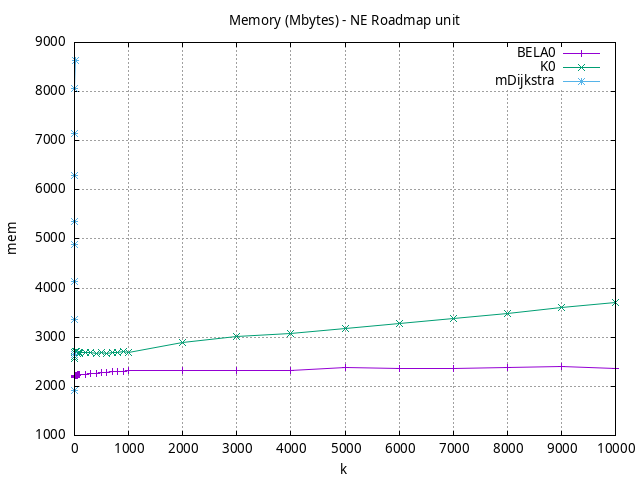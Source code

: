 #!/usr/bin/gnuplot
# -*- coding: utf-8 -*-
#
# results/roadmap/unit/NE/USA-road-d.NE.brute-force.mem.gnuplot
#
# Started on 01/09/2024 14:29:25
# Author: Carlos Linares López
set grid
set xlabel "k"
set ylabel "mem"

set title "Memory (Mbytes) - NE Roadmap unit"

set terminal png enhanced font "Ariel,10"
set output 'USA-road-d.NE.brute-force.mem.png'

plot "-" title "BELA0"      with linesp, "-" title "K0"      with linesp, "-" title "mDijkstra"      with linesp

	1 2176.1
	2 2210.82
	3 2211.91
	4 2213.82
	5 2214.91
	6 2215.91
	7 2217.82
	8 2218.91
	9 2220.82
	10 2221.91
	20 2223.82
	30 2225.82
	40 2227.82
	50 2229.82
	60 2231.82
	70 2233.82
	80 2235.82
	90 2237.82
	100 2239.82
	200 2248.19
	300 2257.19
	400 2266.19
	500 2275.19
	600 2284.19
	700 2293.19
	800 2302.19
	900 2310.28
	1000 2320.1
	2000 2326.3
	3000 2331.7
	4000 2329.61
	5000 2389.4
	6000 2371.21
	7000 2361.69
	8000 2376.92
	9000 2395.99
	10000 2372.42
end
	1 2573.8
	2 2607.82
	3 2608.91
	4 2610.82
	5 2641.61
	6 2657.0
	7 2657.0
	8 2657.0
	9 2694.4
	10 2701.0
	20 2701.0
	30 2701.0
	40 2701.0
	50 2675.69
	60 2672.54
	70 2690.58
	80 2692.78
	90 2677.38
	100 2697.93
	200 2685.65
	300 2689.44
	400 2673.25
	500 2686.93
	600 2678.81
	700 2686.18
	800 2698.25
	900 2709.81
	1000 2686.03
	2000 2885.26
	3000 3024.21
	4000 3072.51
	5000 3179.22
	6000 3289.16
	7000 3383.12
	8000 3486.33
	9000 3599.02
	10000 3710.05
end
	1 1915.31
	2 2654.85
	3 3370.42
	4 4143.08
	5 4882.12
	6 5347.42
	7 6290.92
	8 7148.25
	9 8071.81
	10 8633.29
end
